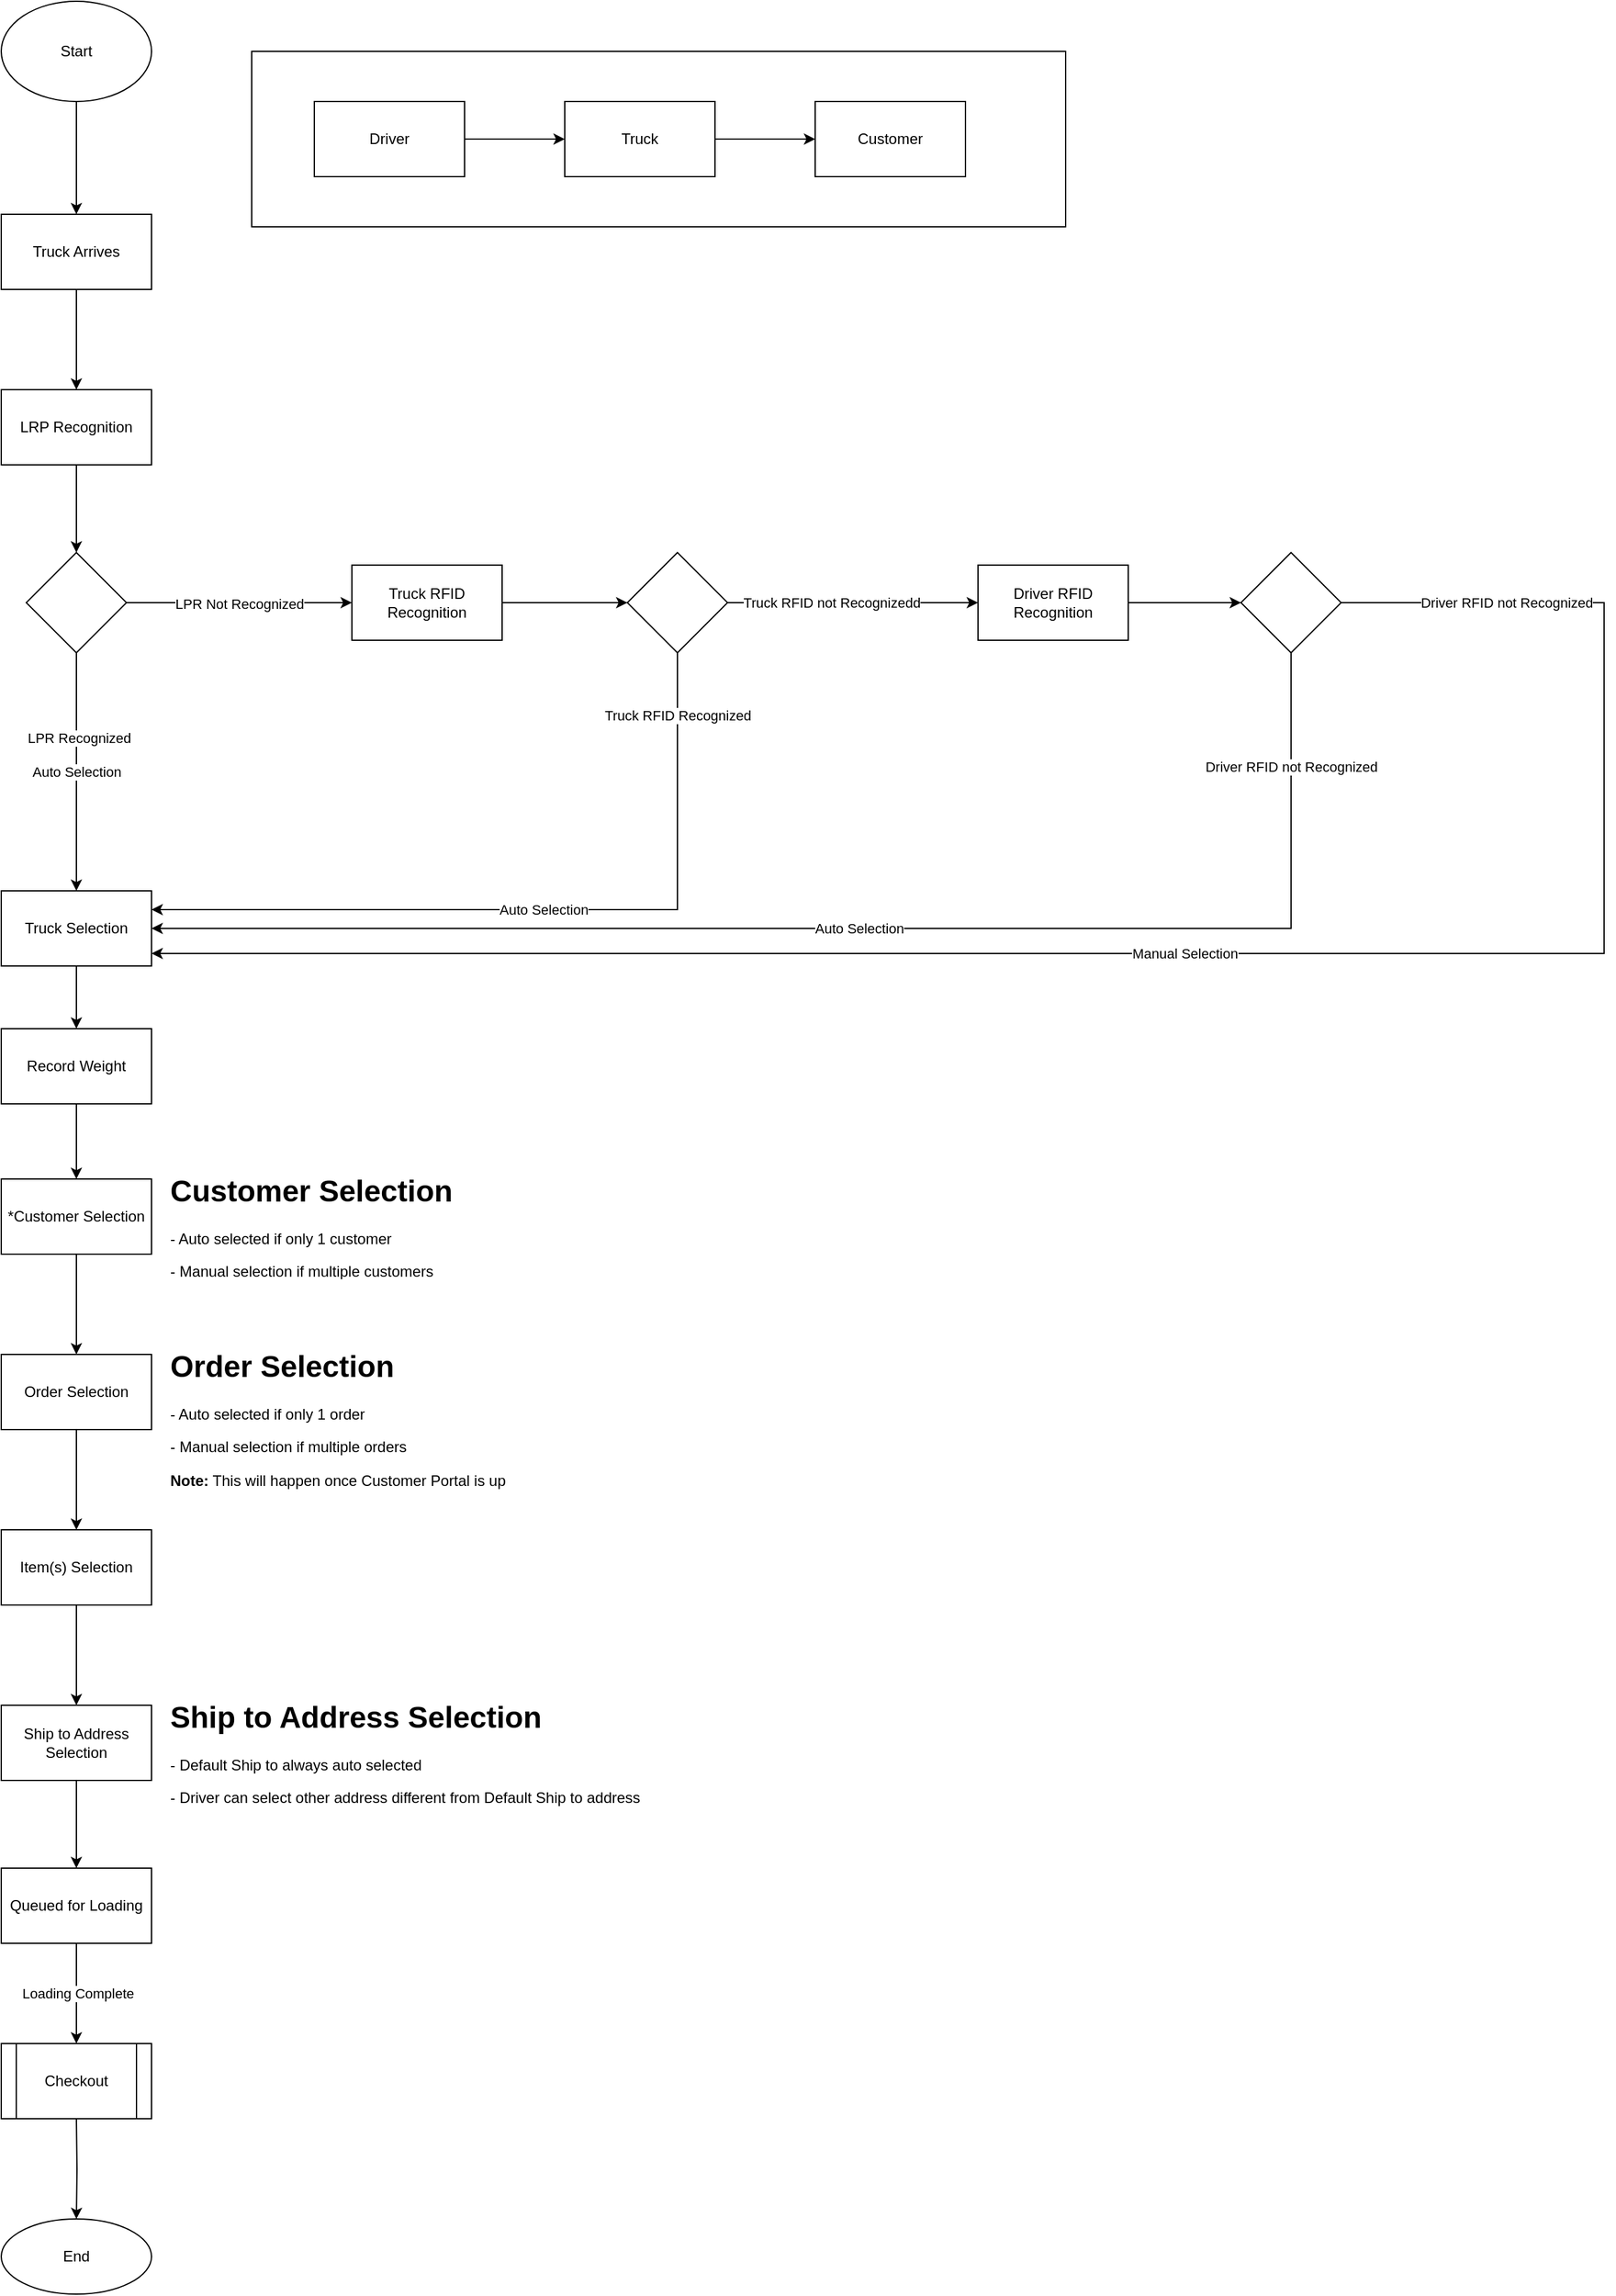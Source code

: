 <mxfile version="17.5.0" type="device"><diagram id="FkG3SGlfBlXvttzi8Pbh" name="Page-1"><mxGraphModel dx="1422" dy="738" grid="1" gridSize="10" guides="1" tooltips="1" connect="1" arrows="1" fold="1" page="1" pageScale="1" pageWidth="1654" pageHeight="2336" math="0" shadow="0"><root><mxCell id="0"/><mxCell id="1" parent="0"/><mxCell id="D7G1IX1Ik26NoeLC3aIS-3" value="" style="edgeStyle=orthogonalEdgeStyle;rounded=0;orthogonalLoop=1;jettySize=auto;html=1;" edge="1" parent="1" source="D7G1IX1Ik26NoeLC3aIS-1" target="D7G1IX1Ik26NoeLC3aIS-2"><mxGeometry relative="1" as="geometry"/></mxCell><mxCell id="D7G1IX1Ik26NoeLC3aIS-1" value="Start" style="ellipse;whiteSpace=wrap;html=1;" vertex="1" parent="1"><mxGeometry x="80" y="30" width="120" height="80" as="geometry"/></mxCell><mxCell id="D7G1IX1Ik26NoeLC3aIS-5" value="" style="edgeStyle=orthogonalEdgeStyle;rounded=0;orthogonalLoop=1;jettySize=auto;html=1;" edge="1" parent="1" source="D7G1IX1Ik26NoeLC3aIS-2" target="D7G1IX1Ik26NoeLC3aIS-4"><mxGeometry relative="1" as="geometry"/></mxCell><mxCell id="D7G1IX1Ik26NoeLC3aIS-2" value="Truck Arrives" style="whiteSpace=wrap;html=1;" vertex="1" parent="1"><mxGeometry x="80" y="200" width="120" height="60" as="geometry"/></mxCell><mxCell id="D7G1IX1Ik26NoeLC3aIS-7" value="" style="edgeStyle=orthogonalEdgeStyle;rounded=0;orthogonalLoop=1;jettySize=auto;html=1;" edge="1" parent="1" source="D7G1IX1Ik26NoeLC3aIS-4" target="D7G1IX1Ik26NoeLC3aIS-6"><mxGeometry relative="1" as="geometry"/></mxCell><mxCell id="D7G1IX1Ik26NoeLC3aIS-4" value="LRP Recognition" style="whiteSpace=wrap;html=1;" vertex="1" parent="1"><mxGeometry x="80" y="340" width="120" height="60" as="geometry"/></mxCell><mxCell id="D7G1IX1Ik26NoeLC3aIS-9" value="LPR Not Recognized" style="edgeStyle=orthogonalEdgeStyle;rounded=0;orthogonalLoop=1;jettySize=auto;html=1;" edge="1" parent="1" source="D7G1IX1Ik26NoeLC3aIS-6"><mxGeometry relative="1" as="geometry"><mxPoint x="360" y="510" as="targetPoint"/></mxGeometry></mxCell><mxCell id="D7G1IX1Ik26NoeLC3aIS-11" value="Auto Selection" style="edgeStyle=orthogonalEdgeStyle;rounded=0;orthogonalLoop=1;jettySize=auto;html=1;" edge="1" parent="1" source="D7G1IX1Ik26NoeLC3aIS-6" target="D7G1IX1Ik26NoeLC3aIS-10"><mxGeometry relative="1" as="geometry"/></mxCell><mxCell id="D7G1IX1Ik26NoeLC3aIS-12" value="LPR Recognized" style="edgeLabel;html=1;align=center;verticalAlign=middle;resizable=0;points=[];" vertex="1" connectable="0" parent="D7G1IX1Ik26NoeLC3aIS-11"><mxGeometry x="-0.289" y="2" relative="1" as="geometry"><mxPoint as="offset"/></mxGeometry></mxCell><mxCell id="D7G1IX1Ik26NoeLC3aIS-6" value="" style="rhombus;whiteSpace=wrap;html=1;" vertex="1" parent="1"><mxGeometry x="100" y="470" width="80" height="80" as="geometry"/></mxCell><mxCell id="D7G1IX1Ik26NoeLC3aIS-14" value="" style="edgeStyle=orthogonalEdgeStyle;rounded=0;orthogonalLoop=1;jettySize=auto;html=1;" edge="1" parent="1" source="D7G1IX1Ik26NoeLC3aIS-10" target="D7G1IX1Ik26NoeLC3aIS-13"><mxGeometry relative="1" as="geometry"/></mxCell><mxCell id="D7G1IX1Ik26NoeLC3aIS-10" value="Truck Selection" style="whiteSpace=wrap;html=1;" vertex="1" parent="1"><mxGeometry x="80" y="740" width="120" height="60" as="geometry"/></mxCell><mxCell id="D7G1IX1Ik26NoeLC3aIS-53" value="" style="edgeStyle=orthogonalEdgeStyle;rounded=0;orthogonalLoop=1;jettySize=auto;html=1;" edge="1" parent="1" source="D7G1IX1Ik26NoeLC3aIS-13" target="D7G1IX1Ik26NoeLC3aIS-46"><mxGeometry relative="1" as="geometry"/></mxCell><mxCell id="D7G1IX1Ik26NoeLC3aIS-13" value="Record Weight" style="whiteSpace=wrap;html=1;" vertex="1" parent="1"><mxGeometry x="80" y="850" width="120" height="60" as="geometry"/></mxCell><mxCell id="D7G1IX1Ik26NoeLC3aIS-22" value="" style="edgeStyle=orthogonalEdgeStyle;rounded=0;orthogonalLoop=1;jettySize=auto;html=1;" edge="1" parent="1" source="D7G1IX1Ik26NoeLC3aIS-15" target="D7G1IX1Ik26NoeLC3aIS-21"><mxGeometry relative="1" as="geometry"/></mxCell><mxCell id="D7G1IX1Ik26NoeLC3aIS-15" value="Truck RFID Recognition" style="rounded=0;whiteSpace=wrap;html=1;" vertex="1" parent="1"><mxGeometry x="360" y="480" width="120" height="60" as="geometry"/></mxCell><mxCell id="D7G1IX1Ik26NoeLC3aIS-26" value="" style="edgeStyle=orthogonalEdgeStyle;rounded=0;orthogonalLoop=1;jettySize=auto;html=1;" edge="1" parent="1" source="D7G1IX1Ik26NoeLC3aIS-21" target="D7G1IX1Ik26NoeLC3aIS-25"><mxGeometry relative="1" as="geometry"/></mxCell><mxCell id="D7G1IX1Ik26NoeLC3aIS-36" value="Truck RFID not Recognizedd" style="edgeLabel;html=1;align=center;verticalAlign=middle;resizable=0;points=[];" vertex="1" connectable="0" parent="D7G1IX1Ik26NoeLC3aIS-26"><mxGeometry x="-0.17" relative="1" as="geometry"><mxPoint as="offset"/></mxGeometry></mxCell><mxCell id="D7G1IX1Ik26NoeLC3aIS-21" value="" style="rhombus;whiteSpace=wrap;html=1;rounded=0;" vertex="1" parent="1"><mxGeometry x="580" y="470" width="80" height="80" as="geometry"/></mxCell><mxCell id="D7G1IX1Ik26NoeLC3aIS-23" value="Auto Selection" style="endArrow=classic;html=1;rounded=0;exitX=0.5;exitY=1;exitDx=0;exitDy=0;entryX=1;entryY=0.25;entryDx=0;entryDy=0;" edge="1" parent="1" source="D7G1IX1Ik26NoeLC3aIS-21" target="D7G1IX1Ik26NoeLC3aIS-10"><mxGeometry width="50" height="50" relative="1" as="geometry"><mxPoint x="590" y="710" as="sourcePoint"/><mxPoint x="230" y="740" as="targetPoint"/><Array as="points"><mxPoint x="620" y="755"/></Array></mxGeometry></mxCell><mxCell id="D7G1IX1Ik26NoeLC3aIS-24" value="Truck RFID Recognized" style="edgeLabel;html=1;align=center;verticalAlign=middle;resizable=0;points=[];" vertex="1" connectable="0" parent="D7G1IX1Ik26NoeLC3aIS-23"><mxGeometry x="-0.84" relative="1" as="geometry"><mxPoint as="offset"/></mxGeometry></mxCell><mxCell id="D7G1IX1Ik26NoeLC3aIS-38" value="" style="edgeStyle=orthogonalEdgeStyle;rounded=0;orthogonalLoop=1;jettySize=auto;html=1;" edge="1" parent="1" source="D7G1IX1Ik26NoeLC3aIS-25" target="D7G1IX1Ik26NoeLC3aIS-37"><mxGeometry relative="1" as="geometry"/></mxCell><mxCell id="D7G1IX1Ik26NoeLC3aIS-25" value="Driver RFID Recognition" style="whiteSpace=wrap;html=1;rounded=0;" vertex="1" parent="1"><mxGeometry x="860" y="480" width="120" height="60" as="geometry"/></mxCell><mxCell id="D7G1IX1Ik26NoeLC3aIS-37" value="" style="rhombus;whiteSpace=wrap;html=1;rounded=0;" vertex="1" parent="1"><mxGeometry x="1070" y="470" width="80" height="80" as="geometry"/></mxCell><mxCell id="D7G1IX1Ik26NoeLC3aIS-59" value="" style="edgeStyle=orthogonalEdgeStyle;rounded=0;orthogonalLoop=1;jettySize=auto;html=1;" edge="1" parent="1" source="D7G1IX1Ik26NoeLC3aIS-46" target="D7G1IX1Ik26NoeLC3aIS-58"><mxGeometry relative="1" as="geometry"/></mxCell><mxCell id="D7G1IX1Ik26NoeLC3aIS-46" value="*Customer Selection" style="whiteSpace=wrap;html=1;" vertex="1" parent="1"><mxGeometry x="80" y="970" width="120" height="60" as="geometry"/></mxCell><mxCell id="D7G1IX1Ik26NoeLC3aIS-49" value="Auto Selection" style="endArrow=classic;html=1;rounded=0;exitX=0.5;exitY=1;exitDx=0;exitDy=0;entryX=1;entryY=0.5;entryDx=0;entryDy=0;" edge="1" parent="1" source="D7G1IX1Ik26NoeLC3aIS-37" target="D7G1IX1Ik26NoeLC3aIS-10"><mxGeometry width="50" height="50" relative="1" as="geometry"><mxPoint x="1210" y="550" as="sourcePoint"/><mxPoint x="790" y="755" as="targetPoint"/><Array as="points"><mxPoint x="1110" y="770"/></Array></mxGeometry></mxCell><mxCell id="D7G1IX1Ik26NoeLC3aIS-50" value="Driver RFID not Recognized" style="edgeLabel;html=1;align=center;verticalAlign=middle;resizable=0;points=[];" vertex="1" connectable="0" parent="D7G1IX1Ik26NoeLC3aIS-49"><mxGeometry x="-0.84" relative="1" as="geometry"><mxPoint as="offset"/></mxGeometry></mxCell><mxCell id="D7G1IX1Ik26NoeLC3aIS-51" value="Manual Selection" style="endArrow=classic;html=1;rounded=0;exitX=1;exitY=0.5;exitDx=0;exitDy=0;entryX=1;entryY=0.5;entryDx=0;entryDy=0;" edge="1" parent="1" source="D7G1IX1Ik26NoeLC3aIS-37"><mxGeometry width="50" height="50" relative="1" as="geometry"><mxPoint x="1210" y="570" as="sourcePoint"/><mxPoint x="200" y="790" as="targetPoint"/><Array as="points"><mxPoint x="1360" y="510"/><mxPoint x="1360" y="790"/></Array></mxGeometry></mxCell><mxCell id="D7G1IX1Ik26NoeLC3aIS-52" value="Driver RFID not Recognized" style="edgeLabel;html=1;align=center;verticalAlign=middle;resizable=0;points=[];" vertex="1" connectable="0" parent="D7G1IX1Ik26NoeLC3aIS-51"><mxGeometry x="-0.84" relative="1" as="geometry"><mxPoint as="offset"/></mxGeometry></mxCell><mxCell id="D7G1IX1Ik26NoeLC3aIS-55" value="" style="group" vertex="1" connectable="0" parent="1"><mxGeometry x="280" y="70" width="650" height="140" as="geometry"/></mxCell><mxCell id="D7G1IX1Ik26NoeLC3aIS-54" value="" style="rounded=0;whiteSpace=wrap;html=1;" vertex="1" parent="D7G1IX1Ik26NoeLC3aIS-55"><mxGeometry width="650" height="140" as="geometry"/></mxCell><mxCell id="D7G1IX1Ik26NoeLC3aIS-16" value="Driver" style="rounded=0;whiteSpace=wrap;html=1;" vertex="1" parent="D7G1IX1Ik26NoeLC3aIS-55"><mxGeometry x="50" y="40" width="120" height="60" as="geometry"/></mxCell><mxCell id="D7G1IX1Ik26NoeLC3aIS-17" value="Truck" style="whiteSpace=wrap;html=1;rounded=0;" vertex="1" parent="D7G1IX1Ik26NoeLC3aIS-55"><mxGeometry x="250" y="40" width="120" height="60" as="geometry"/></mxCell><mxCell id="D7G1IX1Ik26NoeLC3aIS-18" value="" style="edgeStyle=orthogonalEdgeStyle;rounded=0;orthogonalLoop=1;jettySize=auto;html=1;" edge="1" parent="D7G1IX1Ik26NoeLC3aIS-55" source="D7G1IX1Ik26NoeLC3aIS-16" target="D7G1IX1Ik26NoeLC3aIS-17"><mxGeometry relative="1" as="geometry"/></mxCell><mxCell id="D7G1IX1Ik26NoeLC3aIS-19" value="Customer" style="whiteSpace=wrap;html=1;rounded=0;" vertex="1" parent="D7G1IX1Ik26NoeLC3aIS-55"><mxGeometry x="450" y="40" width="120" height="60" as="geometry"/></mxCell><mxCell id="D7G1IX1Ik26NoeLC3aIS-20" value="" style="edgeStyle=orthogonalEdgeStyle;rounded=0;orthogonalLoop=1;jettySize=auto;html=1;" edge="1" parent="D7G1IX1Ik26NoeLC3aIS-55" source="D7G1IX1Ik26NoeLC3aIS-17" target="D7G1IX1Ik26NoeLC3aIS-19"><mxGeometry relative="1" as="geometry"/></mxCell><mxCell id="D7G1IX1Ik26NoeLC3aIS-63" value="" style="edgeStyle=orthogonalEdgeStyle;rounded=0;orthogonalLoop=1;jettySize=auto;html=1;" edge="1" parent="1" source="D7G1IX1Ik26NoeLC3aIS-58" target="D7G1IX1Ik26NoeLC3aIS-62"><mxGeometry relative="1" as="geometry"/></mxCell><mxCell id="D7G1IX1Ik26NoeLC3aIS-58" value="Order Selection" style="whiteSpace=wrap;html=1;" vertex="1" parent="1"><mxGeometry x="80" y="1110" width="120" height="60" as="geometry"/></mxCell><mxCell id="D7G1IX1Ik26NoeLC3aIS-60" value="&lt;h1&gt;Customer Selection&lt;/h1&gt;&lt;p&gt;- Auto selected if only 1 customer&amp;nbsp;&lt;/p&gt;&lt;p&gt;- Manual selection if multiple customers&lt;/p&gt;" style="text;html=1;strokeColor=none;fillColor=none;spacing=5;spacingTop=-20;whiteSpace=wrap;overflow=hidden;rounded=0;" vertex="1" parent="1"><mxGeometry x="210" y="960" width="250" height="90" as="geometry"/></mxCell><mxCell id="D7G1IX1Ik26NoeLC3aIS-61" value="&lt;h1&gt;Order Selection&lt;/h1&gt;&lt;p&gt;- Auto selected if only 1 order&lt;/p&gt;&lt;p&gt;- Manual selection if multiple orders&lt;/p&gt;&lt;p&gt;&lt;b&gt;Note:&lt;/b&gt; This will happen once Customer Portal is up&lt;/p&gt;" style="text;html=1;strokeColor=none;fillColor=none;spacing=5;spacingTop=-20;whiteSpace=wrap;overflow=hidden;rounded=0;" vertex="1" parent="1"><mxGeometry x="210" y="1100" width="290" height="120" as="geometry"/></mxCell><mxCell id="D7G1IX1Ik26NoeLC3aIS-75" value="" style="edgeStyle=orthogonalEdgeStyle;rounded=0;orthogonalLoop=1;jettySize=auto;html=1;" edge="1" parent="1" source="D7G1IX1Ik26NoeLC3aIS-62" target="D7G1IX1Ik26NoeLC3aIS-74"><mxGeometry relative="1" as="geometry"/></mxCell><mxCell id="D7G1IX1Ik26NoeLC3aIS-62" value="Item(s) Selection" style="whiteSpace=wrap;html=1;" vertex="1" parent="1"><mxGeometry x="80" y="1250" width="120" height="60" as="geometry"/></mxCell><mxCell id="D7G1IX1Ik26NoeLC3aIS-67" value="Loading Complete" style="edgeStyle=orthogonalEdgeStyle;rounded=0;orthogonalLoop=1;jettySize=auto;html=1;" edge="1" parent="1" source="D7G1IX1Ik26NoeLC3aIS-64"><mxGeometry relative="1" as="geometry"><mxPoint x="140" y="1660" as="targetPoint"/></mxGeometry></mxCell><mxCell id="D7G1IX1Ik26NoeLC3aIS-64" value="Queued for Loading" style="whiteSpace=wrap;html=1;" vertex="1" parent="1"><mxGeometry x="80" y="1520" width="120" height="60" as="geometry"/></mxCell><mxCell id="D7G1IX1Ik26NoeLC3aIS-73" value="" style="edgeStyle=orthogonalEdgeStyle;rounded=0;orthogonalLoop=1;jettySize=auto;html=1;" edge="1" parent="1" target="D7G1IX1Ik26NoeLC3aIS-72"><mxGeometry relative="1" as="geometry"><mxPoint x="140" y="1720" as="sourcePoint"/></mxGeometry></mxCell><mxCell id="D7G1IX1Ik26NoeLC3aIS-72" value="End" style="ellipse;whiteSpace=wrap;html=1;" vertex="1" parent="1"><mxGeometry x="80" y="1800" width="120" height="60" as="geometry"/></mxCell><mxCell id="D7G1IX1Ik26NoeLC3aIS-76" value="" style="edgeStyle=orthogonalEdgeStyle;rounded=0;orthogonalLoop=1;jettySize=auto;html=1;" edge="1" parent="1" source="D7G1IX1Ik26NoeLC3aIS-74" target="D7G1IX1Ik26NoeLC3aIS-64"><mxGeometry relative="1" as="geometry"/></mxCell><mxCell id="D7G1IX1Ik26NoeLC3aIS-74" value="Ship to Address Selection" style="whiteSpace=wrap;html=1;" vertex="1" parent="1"><mxGeometry x="80" y="1390" width="120" height="60" as="geometry"/></mxCell><mxCell id="D7G1IX1Ik26NoeLC3aIS-77" value="&lt;h1&gt;Ship to Address Selection&lt;/h1&gt;&lt;p&gt;- Default Ship to always auto selected&lt;/p&gt;&lt;p&gt;- Driver can select other address different from Default Ship to address&lt;/p&gt;&lt;p&gt;&lt;br&gt;&lt;/p&gt;&lt;p&gt;&lt;br&gt;&lt;/p&gt;" style="text;html=1;strokeColor=none;fillColor=none;spacing=5;spacingTop=-20;whiteSpace=wrap;overflow=hidden;rounded=0;" vertex="1" parent="1"><mxGeometry x="210" y="1380" width="400" height="100" as="geometry"/></mxCell><mxCell id="D7G1IX1Ik26NoeLC3aIS-78" value="Checkout" style="shape=process;whiteSpace=wrap;html=1;backgroundOutline=1;" vertex="1" parent="1"><mxGeometry x="80" y="1660" width="120" height="60" as="geometry"/></mxCell></root></mxGraphModel></diagram></mxfile>